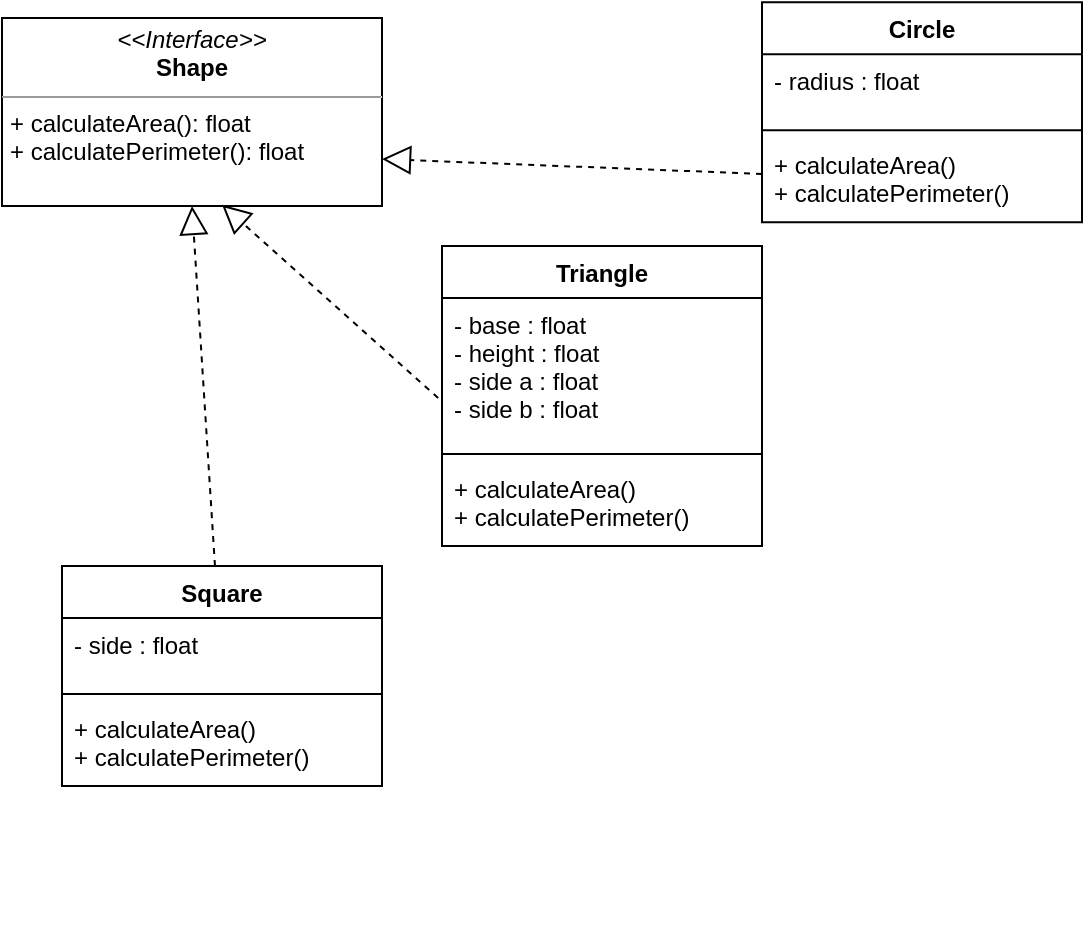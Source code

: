 <mxfile version="10.6.7" type="device"><diagram id="knekPhpo_M6JTWeI7VVE" name="Page-1"><mxGraphModel dx="648" dy="1579" grid="1" gridSize="10" guides="1" tooltips="1" connect="1" arrows="1" fold="1" page="1" pageScale="1" pageWidth="827" pageHeight="1169" math="0" shadow="0"><root><mxCell id="0"/><mxCell id="1" parent="0"/><mxCell id="4iIGs9nNfiaj58bs5haZ-1" value="Triangle" style="swimlane;fontStyle=1;align=center;verticalAlign=top;childLayout=stackLayout;horizontal=1;startSize=26;horizontalStack=0;resizeParent=1;resizeParentMax=0;resizeLast=0;collapsible=1;marginBottom=0;" vertex="1" parent="1"><mxGeometry x="240" y="120" width="160" height="150" as="geometry"/></mxCell><mxCell id="4iIGs9nNfiaj58bs5haZ-2" value="- base : float&#10;- height : float&#10;- side a : float&#10;- side b : float&#10;" style="text;strokeColor=none;fillColor=none;align=left;verticalAlign=top;spacingLeft=4;spacingRight=4;overflow=hidden;rotatable=0;points=[[0,0.5],[1,0.5]];portConstraint=eastwest;" vertex="1" parent="4iIGs9nNfiaj58bs5haZ-1"><mxGeometry y="26" width="160" height="74" as="geometry"/></mxCell><mxCell id="4iIGs9nNfiaj58bs5haZ-3" value="" style="line;strokeWidth=1;fillColor=none;align=left;verticalAlign=middle;spacingTop=-1;spacingLeft=3;spacingRight=3;rotatable=0;labelPosition=right;points=[];portConstraint=eastwest;" vertex="1" parent="4iIGs9nNfiaj58bs5haZ-1"><mxGeometry y="100" width="160" height="8" as="geometry"/></mxCell><mxCell id="4iIGs9nNfiaj58bs5haZ-4" value="+ calculateArea()&#10;+ calculatePerimeter()&#10;" style="text;strokeColor=none;fillColor=none;align=left;verticalAlign=top;spacingLeft=4;spacingRight=4;overflow=hidden;rotatable=0;points=[[0,0.5],[1,0.5]];portConstraint=eastwest;" vertex="1" parent="4iIGs9nNfiaj58bs5haZ-1"><mxGeometry y="108" width="160" height="42" as="geometry"/></mxCell><mxCell id="4iIGs9nNfiaj58bs5haZ-5" value="Circle" style="swimlane;fontStyle=1;align=center;verticalAlign=top;childLayout=stackLayout;horizontal=1;startSize=26;horizontalStack=0;resizeParent=1;resizeParentMax=0;resizeLast=0;collapsible=1;marginBottom=0;" vertex="1" parent="1"><mxGeometry x="400" y="-1.881" width="160" height="110" as="geometry"/></mxCell><mxCell id="4iIGs9nNfiaj58bs5haZ-6" value="- radius : float&#10;" style="text;strokeColor=none;fillColor=none;align=left;verticalAlign=top;spacingLeft=4;spacingRight=4;overflow=hidden;rotatable=0;points=[[0,0.5],[1,0.5]];portConstraint=eastwest;" vertex="1" parent="4iIGs9nNfiaj58bs5haZ-5"><mxGeometry y="26" width="160" height="34" as="geometry"/></mxCell><mxCell id="4iIGs9nNfiaj58bs5haZ-7" value="" style="line;strokeWidth=1;fillColor=none;align=left;verticalAlign=middle;spacingTop=-1;spacingLeft=3;spacingRight=3;rotatable=0;labelPosition=right;points=[];portConstraint=eastwest;" vertex="1" parent="4iIGs9nNfiaj58bs5haZ-5"><mxGeometry y="60" width="160" height="8" as="geometry"/></mxCell><mxCell id="4iIGs9nNfiaj58bs5haZ-8" value="+ calculateArea()&#10;+ calculatePerimeter()&#10;" style="text;strokeColor=none;fillColor=none;align=left;verticalAlign=top;spacingLeft=4;spacingRight=4;overflow=hidden;rotatable=0;points=[[0,0.5],[1,0.5]];portConstraint=eastwest;" vertex="1" parent="4iIGs9nNfiaj58bs5haZ-5"><mxGeometry y="68" width="160" height="42" as="geometry"/></mxCell><mxCell id="4iIGs9nNfiaj58bs5haZ-9" value="Square" style="swimlane;fontStyle=1;align=center;verticalAlign=top;childLayout=stackLayout;horizontal=1;startSize=26;horizontalStack=0;resizeParent=1;resizeParentMax=0;resizeLast=0;collapsible=1;marginBottom=0;" vertex="1" parent="1"><mxGeometry x="50" y="280" width="160" height="110" as="geometry"/></mxCell><mxCell id="4iIGs9nNfiaj58bs5haZ-10" value="- side : float&#10;" style="text;strokeColor=none;fillColor=none;align=left;verticalAlign=top;spacingLeft=4;spacingRight=4;overflow=hidden;rotatable=0;points=[[0,0.5],[1,0.5]];portConstraint=eastwest;" vertex="1" parent="4iIGs9nNfiaj58bs5haZ-9"><mxGeometry y="26" width="160" height="34" as="geometry"/></mxCell><mxCell id="4iIGs9nNfiaj58bs5haZ-11" value="" style="line;strokeWidth=1;fillColor=none;align=left;verticalAlign=middle;spacingTop=-1;spacingLeft=3;spacingRight=3;rotatable=0;labelPosition=right;points=[];portConstraint=eastwest;" vertex="1" parent="4iIGs9nNfiaj58bs5haZ-9"><mxGeometry y="60" width="160" height="8" as="geometry"/></mxCell><mxCell id="4iIGs9nNfiaj58bs5haZ-12" value="+ calculateArea()&#10;+ calculatePerimeter()&#10;" style="text;strokeColor=none;fillColor=none;align=left;verticalAlign=top;spacingLeft=4;spacingRight=4;overflow=hidden;rotatable=0;points=[[0,0.5],[1,0.5]];portConstraint=eastwest;" vertex="1" parent="4iIGs9nNfiaj58bs5haZ-9"><mxGeometry y="68" width="160" height="42" as="geometry"/></mxCell><mxCell id="4iIGs9nNfiaj58bs5haZ-13" value="" style="text;strokeColor=none;fillColor=none;align=left;verticalAlign=middle;spacingTop=-1;spacingLeft=4;spacingRight=4;rotatable=0;labelPosition=right;points=[];portConstraint=eastwest;" vertex="1" parent="1"><mxGeometry x="230" y="450" width="20" height="14" as="geometry"/></mxCell><mxCell id="4iIGs9nNfiaj58bs5haZ-18" value="&lt;p style=&quot;margin: 0px ; margin-top: 4px ; text-align: center&quot;&gt;&lt;i&gt;&amp;lt;&amp;lt;Interface&amp;gt;&amp;gt;&lt;/i&gt;&lt;br&gt;&lt;b&gt;Shape&lt;/b&gt;&lt;/p&gt;&lt;hr size=&quot;1&quot;&gt;&lt;p style=&quot;margin: 0px ; margin-left: 4px&quot;&gt;&lt;span&gt;+ calculateArea(): float&lt;/span&gt;&lt;/p&gt;&lt;p style=&quot;margin: 0px ; margin-left: 4px&quot;&gt;&lt;span&gt;+ calculatePerimeter(): float&lt;/span&gt;&lt;/p&gt;" style="verticalAlign=top;align=left;overflow=fill;fontSize=12;fontFamily=Helvetica;html=1;" vertex="1" parent="1"><mxGeometry x="20" y="6" width="190" height="94" as="geometry"/></mxCell><mxCell id="4iIGs9nNfiaj58bs5haZ-19" value="" style="endArrow=block;dashed=1;endFill=0;endSize=12;html=1;entryX=0.5;entryY=1;entryDx=0;entryDy=0;" edge="1" parent="1" source="4iIGs9nNfiaj58bs5haZ-9" target="4iIGs9nNfiaj58bs5haZ-18"><mxGeometry width="160" relative="1" as="geometry"><mxPoint x="40" y="150" as="sourcePoint"/><mxPoint x="200" y="150" as="targetPoint"/></mxGeometry></mxCell><mxCell id="4iIGs9nNfiaj58bs5haZ-20" value="" style="endArrow=block;dashed=1;endFill=0;endSize=12;html=1;entryX=0.579;entryY=0.993;entryDx=0;entryDy=0;entryPerimeter=0;exitX=-0.012;exitY=0.676;exitDx=0;exitDy=0;exitPerimeter=0;" edge="1" parent="1" source="4iIGs9nNfiaj58bs5haZ-2" target="4iIGs9nNfiaj58bs5haZ-18"><mxGeometry width="160" relative="1" as="geometry"><mxPoint x="136.547" y="290" as="sourcePoint"/><mxPoint x="125.238" y="109.857" as="targetPoint"/></mxGeometry></mxCell><mxCell id="4iIGs9nNfiaj58bs5haZ-21" value="" style="endArrow=block;dashed=1;endFill=0;endSize=12;html=1;entryX=1;entryY=0.75;entryDx=0;entryDy=0;" edge="1" parent="1" source="4iIGs9nNfiaj58bs5haZ-8" target="4iIGs9nNfiaj58bs5haZ-18"><mxGeometry width="160" relative="1" as="geometry"><mxPoint x="146.547" y="300" as="sourcePoint"/><mxPoint x="135.238" y="119.857" as="targetPoint"/></mxGeometry></mxCell></root></mxGraphModel></diagram></mxfile>